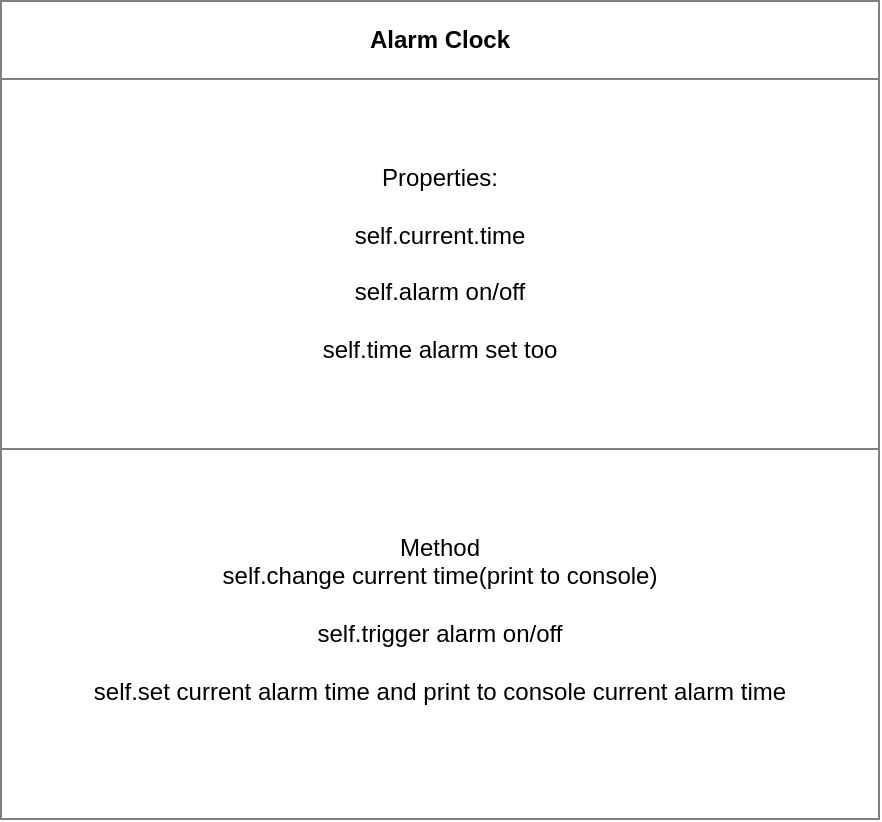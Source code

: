 <mxfile>
    <diagram id="Ue0_HeUvscSYvJhOLlde" name="Page-1">
        <mxGraphModel dx="147" dy="418" grid="1" gridSize="10" guides="1" tooltips="1" connect="1" arrows="1" fold="1" page="1" pageScale="1" pageWidth="850" pageHeight="1100" math="0" shadow="0">
            <root>
                <mxCell id="0"/>
                <mxCell id="1" parent="0"/>
                <mxCell id="2" value="&lt;table border=&quot;1&quot; width=&quot;100%&quot; cellpadding=&quot;4&quot; style=&quot;width: 100% ; height: 100% ; border-collapse: collapse&quot;&gt;&lt;tbody&gt;&lt;tr&gt;&lt;th align=&quot;center&quot;&gt;Alarm Clock&lt;/th&gt;&lt;/tr&gt;&lt;tr&gt;&lt;td align=&quot;center&quot;&gt;Properties:&lt;br&gt;&lt;br&gt;self.current.time&lt;br&gt;&lt;br&gt;self.alarm on/off&lt;br&gt;&lt;br&gt;self.time alarm set too&lt;/td&gt;&lt;/tr&gt;&lt;tr&gt;&lt;td align=&quot;center&quot;&gt;Method&lt;br&gt;self.change current time(print to console)&lt;br&gt;&lt;br&gt;self.trigger alarm on/off&lt;br&gt;&lt;br&gt;self.set current alarm time and print to console current alarm time&lt;br&gt;&lt;br&gt;&lt;/td&gt;&lt;/tr&gt;&lt;/tbody&gt;&lt;/table&gt;" style="text;html=1;strokeColor=none;fillColor=none;overflow=fill;" vertex="1" parent="1">
                    <mxGeometry x="80" y="30" width="440" height="410" as="geometry"/>
                </mxCell>
            </root>
        </mxGraphModel>
    </diagram>
</mxfile>